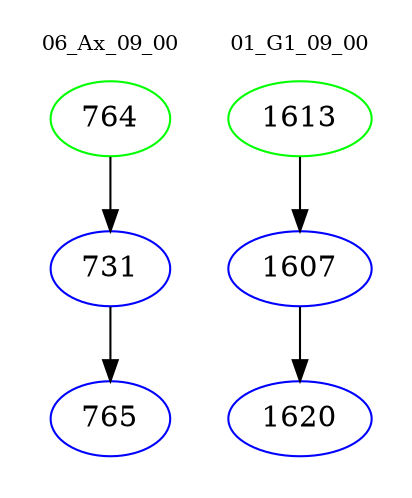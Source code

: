 digraph{
subgraph cluster_0 {
color = white
label = "06_Ax_09_00";
fontsize=10;
T0_764 [label="764", color="green"]
T0_764 -> T0_731 [color="black"]
T0_731 [label="731", color="blue"]
T0_731 -> T0_765 [color="black"]
T0_765 [label="765", color="blue"]
}
subgraph cluster_1 {
color = white
label = "01_G1_09_00";
fontsize=10;
T1_1613 [label="1613", color="green"]
T1_1613 -> T1_1607 [color="black"]
T1_1607 [label="1607", color="blue"]
T1_1607 -> T1_1620 [color="black"]
T1_1620 [label="1620", color="blue"]
}
}
